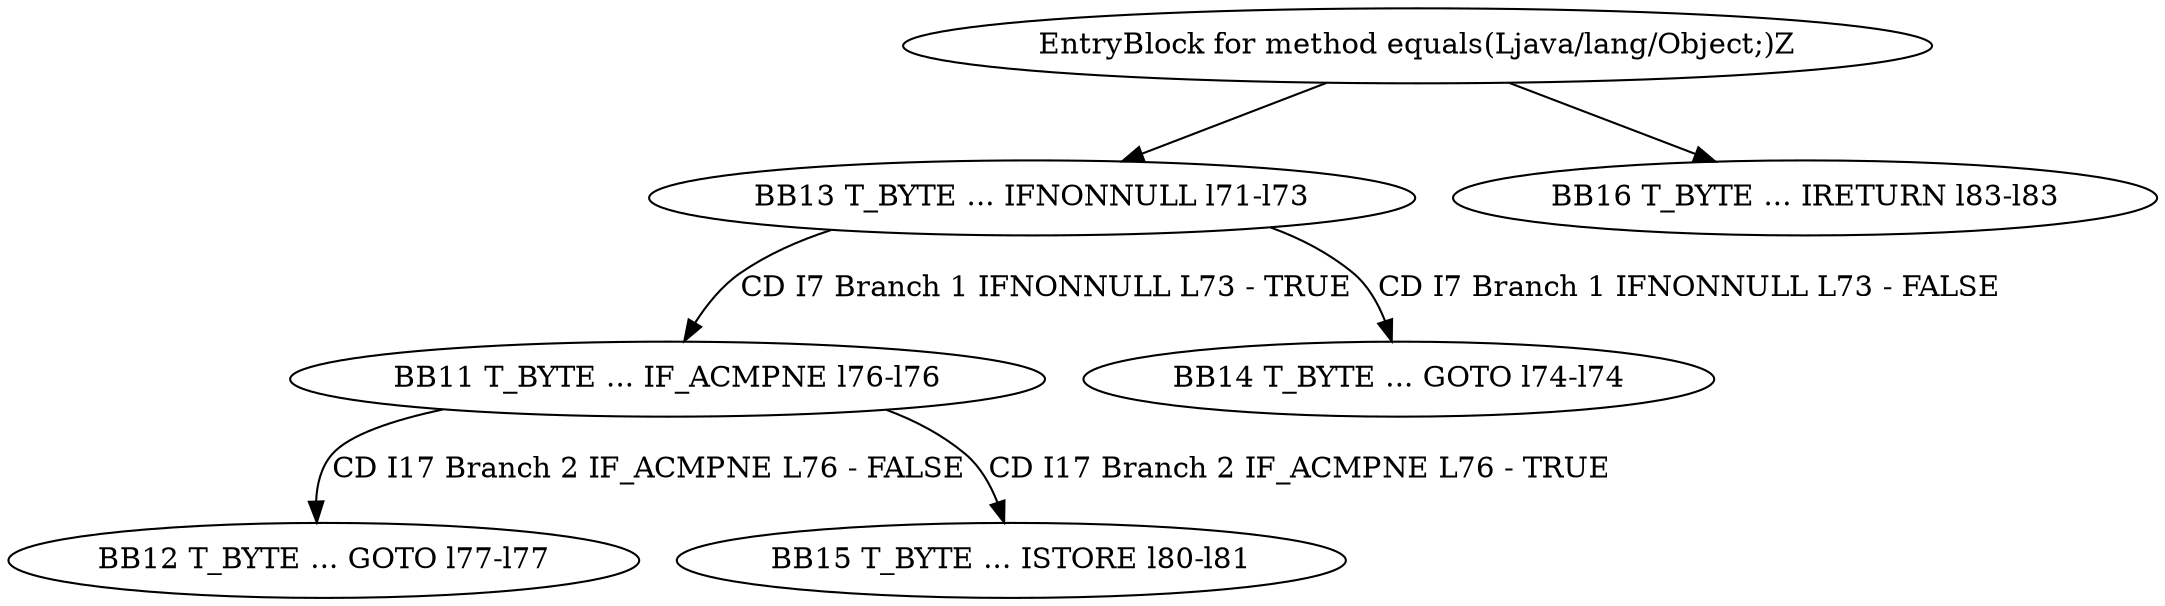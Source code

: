 digraph G {
  1 [ label="BB11 T_BYTE ... IF_ACMPNE l76-l76" ];
  2 [ label="BB12 T_BYTE ... GOTO l77-l77" ];
  3 [ label="BB13 T_BYTE ... IFNONNULL l71-l73" ];
  4 [ label="BB14 T_BYTE ... GOTO l74-l74" ];
  5 [ label="BB15 T_BYTE ... ISTORE l80-l81" ];
  6 [ label="BB16 T_BYTE ... IRETURN l83-l83" ];
  7 [ label="EntryBlock for method equals(Ljava/lang/Object;)Z" ];
  3 -> 1 [ label="CD I7 Branch 1 IFNONNULL L73 - TRUE" ];
  1 -> 2 [ label="CD I17 Branch 2 IF_ACMPNE L76 - FALSE" ];
  7 -> 3 [ label="" ];
  3 -> 4 [ label="CD I7 Branch 1 IFNONNULL L73 - FALSE" ];
  1 -> 5 [ label="CD I17 Branch 2 IF_ACMPNE L76 - TRUE" ];
  7 -> 6 [ label="" ];
}

